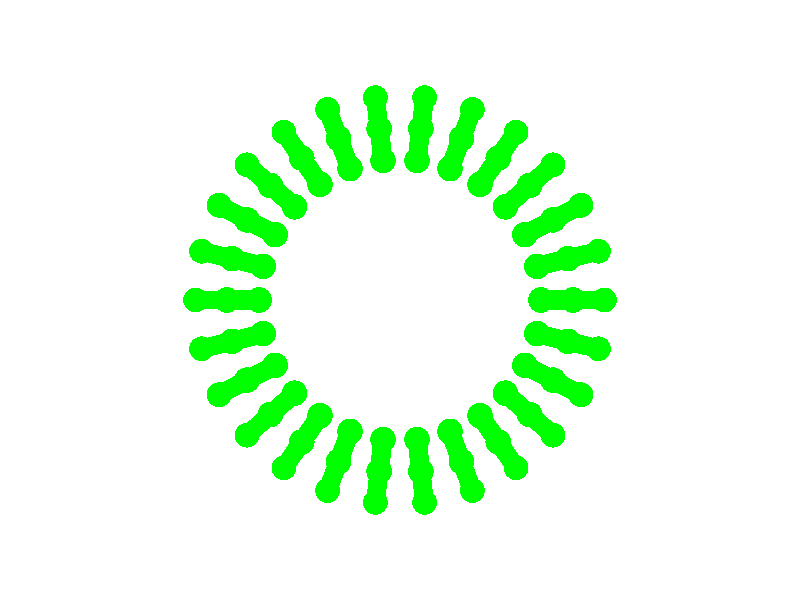 camera { location <0, 0, 100> look_at 0 angle 35 }
light_source { <100, -200, -150>, 1 }
light_source { <-100, -200, 150>, 1 }
background { rgb<1,1,1> }
#declare FliGN =
sphere{<0,0,0>,1
    pigment { rgb <0,1,0> }
    finish {
       ambient .2
       diffuse .6
       }
       no_shadow
    }
#declare FliGM =
sphere{<0,0,0>,1
    pigment { rgb <0,1,0> }
    finish {
       ambient .2
       diffuse .6
       }
       no_shadow
    }
#declare FliGC =
sphere{<0,0,0>,1
    pigment { rgb <0,1,0> }
    finish {
       ambient .2
       diffuse .6
       }
       no_shadow
    }
difference{merge{
object {FliGN translate <11.0,0.0,1>}
object {FliGM translate <13.5,0.0,1>}
object {FliGC translate <16.5,0.0,-2.5>}
cylinder {<11.0,0.0,1> <13.5,0.0,1> 0.75     pigment { rgb <0,1,0> }
    finish {
       ambient .2
       diffuse .6
       }
       no_shadow
 no_shadow}
cylinder {<13.5,0.0,1> <16.5,0.0,-2.5> 0.75     pigment { rgb <0,1,0> }
    finish {
       ambient .2
       diffuse .6
       }
       no_shadow
 no_shadow}
} box { <-1000,-1000,-1000> <-1001,-1001,-1001>     pigment { rgb <0,1,0> }
    finish {
       ambient .2
       diffuse .6
       }
       no_shadow
}
}

difference{merge{
object {FliGN translate <10.6803599917,2.63247230716,1>}
object {FliGM translate <13.1077145353,3.23076146788,1>}
object {FliGC translate <16.0205399875,3.94870846074,-2.5>}
cylinder {<10.6803599917,2.63247230716,1> <13.1077145353,3.23076146788,1> 0.75     pigment { rgb <0,1,0> }
    finish {
       ambient .2
       diffuse .6
       }
       no_shadow
 no_shadow}
cylinder {<13.1077145353,3.23076146788,1> <16.0205399875,3.94870846074,-2.5> 0.75     pigment { rgb <0,1,0> }
    finish {
       ambient .2
       diffuse .6
       }
       no_shadow
 no_shadow}
} box { <-1000,-1000,-1000> <-1001,-1001,-1001>     pigment { rgb <0,1,0> }
    finish {
       ambient .2
       diffuse .6
       }
       no_shadow
}
}

difference{merge{
object {FliGN translate <9.74001628219,5.11195489248,1>}
object {FliGM translate <11.9536563463,6.27376282259,1>}
object {FliGC translate <14.6100244233,7.66793233872,-2.5>}
cylinder {<9.74001628219,5.11195489248,1> <11.9536563463,6.27376282259,1> 0.75     pigment { rgb <0,1,0> }
    finish {
       ambient .2
       diffuse .6
       }
       no_shadow
 no_shadow}
cylinder {<11.9536563463,6.27376282259,1> <14.6100244233,7.66793233872,-2.5> 0.75     pigment { rgb <0,1,0> }
    finish {
       ambient .2
       diffuse .6
       }
       no_shadow
 no_shadow}
} box { <-1000,-1000,-1000> <-1001,-1001,-1001>     pigment { rgb <0,1,0> }
    finish {
       ambient .2
       diffuse .6
       }
       no_shadow
}
}

difference{merge{
object {FliGN translate <8.23361822988,7.29434924065,1>}
object {FliGM translate <10.1048951003,8.95215588625,1>}
object {FliGC translate <12.3504273448,10.941523861,-2.5>}
cylinder {<8.23361822988,7.29434924065,1> <10.1048951003,8.95215588625,1> 0.75     pigment { rgb <0,1,0> }
    finish {
       ambient .2
       diffuse .6
       }
       no_shadow
 no_shadow}
cylinder {<10.1048951003,8.95215588625,1> <12.3504273448,10.941523861,-2.5> 0.75     pigment { rgb <0,1,0> }
    finish {
       ambient .2
       diffuse .6
       }
       no_shadow
 no_shadow}
} box { <-1000,-1000,-1000> <-1001,-1001,-1001>     pigment { rgb <0,1,0> }
    finish {
       ambient .2
       diffuse .6
       }
       no_shadow
}
}

difference{merge{
object {FliGN translate <6.24871221404,9.05282252483,1>}
object {FliGM translate <7.66887408087,11.1102821896,1>}
object {FliGC translate <9.37306832106,13.5792337872,-2.5>}
cylinder {<6.24871221404,9.05282252483,1> <7.66887408087,11.1102821896,1> 0.75     pigment { rgb <0,1,0> }
    finish {
       ambient .2
       diffuse .6
       }
       no_shadow
 no_shadow}
cylinder {<7.66887408087,11.1102821896,1> <9.37306832106,13.5792337872,-2.5> 0.75     pigment { rgb <0,1,0> }
    finish {
       ambient .2
       diffuse .6
       }
       no_shadow
 no_shadow}
} box { <-1000,-1000,-1000> <-1001,-1001,-1001>     pigment { rgb <0,1,0> }
    finish {
       ambient .2
       diffuse .6
       }
       no_shadow
}
}

difference{merge{
object {FliGN translate <3.90065375747,10.2851786695,1>}
object {FliGM translate <4.78716597507,12.6227192763,1>}
object {FliGC translate <5.8509806362,15.4277680043,-2.5>}
cylinder {<3.90065375747,10.2851786695,1> <4.78716597507,12.6227192763,1> 0.75     pigment { rgb <0,1,0> }
    finish {
       ambient .2
       diffuse .6
       }
       no_shadow
 no_shadow}
cylinder {<4.78716597507,12.6227192763,1> <5.8509806362,15.4277680043,-2.5> 0.75     pigment { rgb <0,1,0> }
    finish {
       ambient .2
       diffuse .6
       }
       no_shadow
 no_shadow}
} box { <-1000,-1000,-1000> <-1001,-1001,-1001>     pigment { rgb <0,1,0> }
    finish {
       ambient .2
       diffuse .6
       }
       no_shadow
}
}

difference{merge{
object {FliGN translate <1.32590348281,10.9197976151,1>}
object {FliGM translate <1.62724518345,13.4015698003,1>}
object {FliGC translate <1.98885522421,16.3796964226,-2.5>}
cylinder {<1.32590348281,10.9197976151,1> <1.62724518345,13.4015698003,1> 0.75     pigment { rgb <0,1,0> }
    finish {
       ambient .2
       diffuse .6
       }
       no_shadow
 no_shadow}
cylinder {<1.62724518345,13.4015698003,1> <1.98885522421,16.3796964226,-2.5> 0.75     pigment { rgb <0,1,0> }
    finish {
       ambient .2
       diffuse .6
       }
       no_shadow
 no_shadow}
} box { <-1000,-1000,-1000> <-1001,-1001,-1001>     pigment { rgb <0,1,0> }
    finish {
       ambient .2
       diffuse .6
       }
       no_shadow
}
}

difference{merge{
object {FliGN translate <-1.32590348281,10.9197976151,1>}
object {FliGM translate <-1.62724518345,13.4015698003,1>}
object {FliGC translate <-1.98885522421,16.3796964226,-2.5>}
cylinder {<-1.32590348281,10.9197976151,1> <-1.62724518345,13.4015698003,1> 0.75     pigment { rgb <0,1,0> }
    finish {
       ambient .2
       diffuse .6
       }
       no_shadow
 no_shadow}
cylinder {<-1.62724518345,13.4015698003,1> <-1.98885522421,16.3796964226,-2.5> 0.75     pigment { rgb <0,1,0> }
    finish {
       ambient .2
       diffuse .6
       }
       no_shadow
 no_shadow}
} box { <-1000,-1000,-1000> <-1001,-1001,-1001>     pigment { rgb <0,1,0> }
    finish {
       ambient .2
       diffuse .6
       }
       no_shadow
}
}

difference{merge{
object {FliGN translate <-3.90065375747,10.2851786695,1>}
object {FliGM translate <-4.78716597507,12.6227192763,1>}
object {FliGC translate <-5.8509806362,15.4277680043,-2.5>}
cylinder {<-3.90065375747,10.2851786695,1> <-4.78716597507,12.6227192763,1> 0.75     pigment { rgb <0,1,0> }
    finish {
       ambient .2
       diffuse .6
       }
       no_shadow
 no_shadow}
cylinder {<-4.78716597507,12.6227192763,1> <-5.8509806362,15.4277680043,-2.5> 0.75     pigment { rgb <0,1,0> }
    finish {
       ambient .2
       diffuse .6
       }
       no_shadow
 no_shadow}
} box { <-1000,-1000,-1000> <-1001,-1001,-1001>     pigment { rgb <0,1,0> }
    finish {
       ambient .2
       diffuse .6
       }
       no_shadow
}
}

difference{merge{
object {FliGN translate <-6.24871221404,9.05282252483,1>}
object {FliGM translate <-7.66887408087,11.1102821896,1>}
object {FliGC translate <-9.37306832106,13.5792337872,-2.5>}
cylinder {<-6.24871221404,9.05282252483,1> <-7.66887408087,11.1102821896,1> 0.75     pigment { rgb <0,1,0> }
    finish {
       ambient .2
       diffuse .6
       }
       no_shadow
 no_shadow}
cylinder {<-7.66887408087,11.1102821896,1> <-9.37306832106,13.5792337872,-2.5> 0.75     pigment { rgb <0,1,0> }
    finish {
       ambient .2
       diffuse .6
       }
       no_shadow
 no_shadow}
} box { <-1000,-1000,-1000> <-1001,-1001,-1001>     pigment { rgb <0,1,0> }
    finish {
       ambient .2
       diffuse .6
       }
       no_shadow
}
}

difference{merge{
object {FliGN translate <-8.23361822988,7.29434924065,1>}
object {FliGM translate <-10.1048951003,8.95215588625,1>}
object {FliGC translate <-12.3504273448,10.941523861,-2.5>}
cylinder {<-8.23361822988,7.29434924065,1> <-10.1048951003,8.95215588625,1> 0.75     pigment { rgb <0,1,0> }
    finish {
       ambient .2
       diffuse .6
       }
       no_shadow
 no_shadow}
cylinder {<-10.1048951003,8.95215588625,1> <-12.3504273448,10.941523861,-2.5> 0.75     pigment { rgb <0,1,0> }
    finish {
       ambient .2
       diffuse .6
       }
       no_shadow
 no_shadow}
} box { <-1000,-1000,-1000> <-1001,-1001,-1001>     pigment { rgb <0,1,0> }
    finish {
       ambient .2
       diffuse .6
       }
       no_shadow
}
}

difference{merge{
object {FliGN translate <-9.74001628219,5.11195489248,1>}
object {FliGM translate <-11.9536563463,6.27376282259,1>}
object {FliGC translate <-14.6100244233,7.66793233872,-2.5>}
cylinder {<-9.74001628219,5.11195489248,1> <-11.9536563463,6.27376282259,1> 0.75     pigment { rgb <0,1,0> }
    finish {
       ambient .2
       diffuse .6
       }
       no_shadow
 no_shadow}
cylinder {<-11.9536563463,6.27376282259,1> <-14.6100244233,7.66793233872,-2.5> 0.75     pigment { rgb <0,1,0> }
    finish {
       ambient .2
       diffuse .6
       }
       no_shadow
 no_shadow}
} box { <-1000,-1000,-1000> <-1001,-1001,-1001>     pigment { rgb <0,1,0> }
    finish {
       ambient .2
       diffuse .6
       }
       no_shadow
}
}

difference{merge{
object {FliGN translate <-10.6803599917,2.63247230716,1>}
object {FliGM translate <-13.1077145353,3.23076146788,1>}
object {FliGC translate <-16.0205399875,3.94870846074,-2.5>}
cylinder {<-10.6803599917,2.63247230716,1> <-13.1077145353,3.23076146788,1> 0.75     pigment { rgb <0,1,0> }
    finish {
       ambient .2
       diffuse .6
       }
       no_shadow
 no_shadow}
cylinder {<-13.1077145353,3.23076146788,1> <-16.0205399875,3.94870846074,-2.5> 0.75     pigment { rgb <0,1,0> }
    finish {
       ambient .2
       diffuse .6
       }
       no_shadow
 no_shadow}
} box { <-1000,-1000,-1000> <-1001,-1001,-1001>     pigment { rgb <0,1,0> }
    finish {
       ambient .2
       diffuse .6
       }
       no_shadow
}
}

difference{merge{
object {FliGN translate <-11.0,1.34711147906e-15,1>}
object {FliGM translate <-13.5,1.65327317885e-15,1>}
object {FliGC translate <-16.5,2.02066721859e-15,-2.5>}
cylinder {<-11.0,1.34711147906e-15,1> <-13.5,1.65327317885e-15,1> 0.75     pigment { rgb <0,1,0> }
    finish {
       ambient .2
       diffuse .6
       }
       no_shadow
 no_shadow}
cylinder {<-13.5,1.65327317885e-15,1> <-16.5,2.02066721859e-15,-2.5> 0.75     pigment { rgb <0,1,0> }
    finish {
       ambient .2
       diffuse .6
       }
       no_shadow
 no_shadow}
} box { <-1000,-1000,-1000> <-1001,-1001,-1001>     pigment { rgb <0,1,0> }
    finish {
       ambient .2
       diffuse .6
       }
       no_shadow
}
}

difference{merge{
object {FliGN translate <-10.6803599917,-2.63247230716,1>}
object {FliGM translate <-13.1077145353,-3.23076146788,1>}
object {FliGC translate <-16.0205399875,-3.94870846074,-2.5>}
cylinder {<-10.6803599917,-2.63247230716,1> <-13.1077145353,-3.23076146788,1> 0.75     pigment { rgb <0,1,0> }
    finish {
       ambient .2
       diffuse .6
       }
       no_shadow
 no_shadow}
cylinder {<-13.1077145353,-3.23076146788,1> <-16.0205399875,-3.94870846074,-2.5> 0.75     pigment { rgb <0,1,0> }
    finish {
       ambient .2
       diffuse .6
       }
       no_shadow
 no_shadow}
} box { <-1000,-1000,-1000> <-1001,-1001,-1001>     pigment { rgb <0,1,0> }
    finish {
       ambient .2
       diffuse .6
       }
       no_shadow
}
}

difference{merge{
object {FliGN translate <-9.74001628219,-5.11195489248,1>}
object {FliGM translate <-11.9536563463,-6.27376282259,1>}
object {FliGC translate <-14.6100244233,-7.66793233872,-2.5>}
cylinder {<-9.74001628219,-5.11195489248,1> <-11.9536563463,-6.27376282259,1> 0.75     pigment { rgb <0,1,0> }
    finish {
       ambient .2
       diffuse .6
       }
       no_shadow
 no_shadow}
cylinder {<-11.9536563463,-6.27376282259,1> <-14.6100244233,-7.66793233872,-2.5> 0.75     pigment { rgb <0,1,0> }
    finish {
       ambient .2
       diffuse .6
       }
       no_shadow
 no_shadow}
} box { <-1000,-1000,-1000> <-1001,-1001,-1001>     pigment { rgb <0,1,0> }
    finish {
       ambient .2
       diffuse .6
       }
       no_shadow
}
}

difference{merge{
object {FliGN translate <-8.23361822988,-7.29434924065,1>}
object {FliGM translate <-10.1048951003,-8.95215588625,1>}
object {FliGC translate <-12.3504273448,-10.941523861,-2.5>}
cylinder {<-8.23361822988,-7.29434924065,1> <-10.1048951003,-8.95215588625,1> 0.75     pigment { rgb <0,1,0> }
    finish {
       ambient .2
       diffuse .6
       }
       no_shadow
 no_shadow}
cylinder {<-10.1048951003,-8.95215588625,1> <-12.3504273448,-10.941523861,-2.5> 0.75     pigment { rgb <0,1,0> }
    finish {
       ambient .2
       diffuse .6
       }
       no_shadow
 no_shadow}
} box { <-1000,-1000,-1000> <-1001,-1001,-1001>     pigment { rgb <0,1,0> }
    finish {
       ambient .2
       diffuse .6
       }
       no_shadow
}
}

difference{merge{
object {FliGN translate <-6.24871221404,-9.05282252483,1>}
object {FliGM translate <-7.66887408087,-11.1102821896,1>}
object {FliGC translate <-9.37306832106,-13.5792337872,-2.5>}
cylinder {<-6.24871221404,-9.05282252483,1> <-7.66887408087,-11.1102821896,1> 0.75     pigment { rgb <0,1,0> }
    finish {
       ambient .2
       diffuse .6
       }
       no_shadow
 no_shadow}
cylinder {<-7.66887408087,-11.1102821896,1> <-9.37306832106,-13.5792337872,-2.5> 0.75     pigment { rgb <0,1,0> }
    finish {
       ambient .2
       diffuse .6
       }
       no_shadow
 no_shadow}
} box { <-1000,-1000,-1000> <-1001,-1001,-1001>     pigment { rgb <0,1,0> }
    finish {
       ambient .2
       diffuse .6
       }
       no_shadow
}
}

difference{merge{
object {FliGN translate <-3.90065375747,-10.2851786695,1>}
object {FliGM translate <-4.78716597507,-12.6227192763,1>}
object {FliGC translate <-5.8509806362,-15.4277680043,-2.5>}
cylinder {<-3.90065375747,-10.2851786695,1> <-4.78716597507,-12.6227192763,1> 0.75     pigment { rgb <0,1,0> }
    finish {
       ambient .2
       diffuse .6
       }
       no_shadow
 no_shadow}
cylinder {<-4.78716597507,-12.6227192763,1> <-5.8509806362,-15.4277680043,-2.5> 0.75     pigment { rgb <0,1,0> }
    finish {
       ambient .2
       diffuse .6
       }
       no_shadow
 no_shadow}
} box { <-1000,-1000,-1000> <-1001,-1001,-1001>     pigment { rgb <0,1,0> }
    finish {
       ambient .2
       diffuse .6
       }
       no_shadow
}
}

difference{merge{
object {FliGN translate <-1.32590348281,-10.9197976151,1>}
object {FliGM translate <-1.62724518345,-13.4015698003,1>}
object {FliGC translate <-1.98885522421,-16.3796964226,-2.5>}
cylinder {<-1.32590348281,-10.9197976151,1> <-1.62724518345,-13.4015698003,1> 0.75     pigment { rgb <0,1,0> }
    finish {
       ambient .2
       diffuse .6
       }
       no_shadow
 no_shadow}
cylinder {<-1.62724518345,-13.4015698003,1> <-1.98885522421,-16.3796964226,-2.5> 0.75     pigment { rgb <0,1,0> }
    finish {
       ambient .2
       diffuse .6
       }
       no_shadow
 no_shadow}
} box { <-1000,-1000,-1000> <-1001,-1001,-1001>     pigment { rgb <0,1,0> }
    finish {
       ambient .2
       diffuse .6
       }
       no_shadow
}
}

difference{merge{
object {FliGN translate <1.32590348281,-10.9197976151,1>}
object {FliGM translate <1.62724518345,-13.4015698003,1>}
object {FliGC translate <1.98885522421,-16.3796964226,-2.5>}
cylinder {<1.32590348281,-10.9197976151,1> <1.62724518345,-13.4015698003,1> 0.75     pigment { rgb <0,1,0> }
    finish {
       ambient .2
       diffuse .6
       }
       no_shadow
 no_shadow}
cylinder {<1.62724518345,-13.4015698003,1> <1.98885522421,-16.3796964226,-2.5> 0.75     pigment { rgb <0,1,0> }
    finish {
       ambient .2
       diffuse .6
       }
       no_shadow
 no_shadow}
} box { <-1000,-1000,-1000> <-1001,-1001,-1001>     pigment { rgb <0,1,0> }
    finish {
       ambient .2
       diffuse .6
       }
       no_shadow
}
}

difference{merge{
object {FliGN translate <3.90065375747,-10.2851786695,1>}
object {FliGM translate <4.78716597507,-12.6227192763,1>}
object {FliGC translate <5.8509806362,-15.4277680043,-2.5>}
cylinder {<3.90065375747,-10.2851786695,1> <4.78716597507,-12.6227192763,1> 0.75     pigment { rgb <0,1,0> }
    finish {
       ambient .2
       diffuse .6
       }
       no_shadow
 no_shadow}
cylinder {<4.78716597507,-12.6227192763,1> <5.8509806362,-15.4277680043,-2.5> 0.75     pigment { rgb <0,1,0> }
    finish {
       ambient .2
       diffuse .6
       }
       no_shadow
 no_shadow}
} box { <-1000,-1000,-1000> <-1001,-1001,-1001>     pigment { rgb <0,1,0> }
    finish {
       ambient .2
       diffuse .6
       }
       no_shadow
}
}

difference{merge{
object {FliGN translate <6.24871221404,-9.05282252483,1>}
object {FliGM translate <7.66887408087,-11.1102821896,1>}
object {FliGC translate <9.37306832106,-13.5792337872,-2.5>}
cylinder {<6.24871221404,-9.05282252483,1> <7.66887408087,-11.1102821896,1> 0.75     pigment { rgb <0,1,0> }
    finish {
       ambient .2
       diffuse .6
       }
       no_shadow
 no_shadow}
cylinder {<7.66887408087,-11.1102821896,1> <9.37306832106,-13.5792337872,-2.5> 0.75     pigment { rgb <0,1,0> }
    finish {
       ambient .2
       diffuse .6
       }
       no_shadow
 no_shadow}
} box { <-1000,-1000,-1000> <-1001,-1001,-1001>     pigment { rgb <0,1,0> }
    finish {
       ambient .2
       diffuse .6
       }
       no_shadow
}
}

difference{merge{
object {FliGN translate <8.23361822988,-7.29434924065,1>}
object {FliGM translate <10.1048951003,-8.95215588625,1>}
object {FliGC translate <12.3504273448,-10.941523861,-2.5>}
cylinder {<8.23361822988,-7.29434924065,1> <10.1048951003,-8.95215588625,1> 0.75     pigment { rgb <0,1,0> }
    finish {
       ambient .2
       diffuse .6
       }
       no_shadow
 no_shadow}
cylinder {<10.1048951003,-8.95215588625,1> <12.3504273448,-10.941523861,-2.5> 0.75     pigment { rgb <0,1,0> }
    finish {
       ambient .2
       diffuse .6
       }
       no_shadow
 no_shadow}
} box { <-1000,-1000,-1000> <-1001,-1001,-1001>     pigment { rgb <0,1,0> }
    finish {
       ambient .2
       diffuse .6
       }
       no_shadow
}
}

difference{merge{
object {FliGN translate <9.74001628219,-5.11195489248,1>}
object {FliGM translate <11.9536563463,-6.27376282259,1>}
object {FliGC translate <14.6100244233,-7.66793233872,-2.5>}
cylinder {<9.74001628219,-5.11195489248,1> <11.9536563463,-6.27376282259,1> 0.75     pigment { rgb <0,1,0> }
    finish {
       ambient .2
       diffuse .6
       }
       no_shadow
 no_shadow}
cylinder {<11.9536563463,-6.27376282259,1> <14.6100244233,-7.66793233872,-2.5> 0.75     pigment { rgb <0,1,0> }
    finish {
       ambient .2
       diffuse .6
       }
       no_shadow
 no_shadow}
} box { <-1000,-1000,-1000> <-1001,-1001,-1001>     pigment { rgb <0,1,0> }
    finish {
       ambient .2
       diffuse .6
       }
       no_shadow
}
}

difference{merge{
object {FliGN translate <10.6803599917,-2.63247230716,1>}
object {FliGM translate <13.1077145353,-3.23076146788,1>}
object {FliGC translate <16.0205399875,-3.94870846074,-2.5>}
cylinder {<10.6803599917,-2.63247230716,1> <13.1077145353,-3.23076146788,1> 0.75     pigment { rgb <0,1,0> }
    finish {
       ambient .2
       diffuse .6
       }
       no_shadow
 no_shadow}
cylinder {<13.1077145353,-3.23076146788,1> <16.0205399875,-3.94870846074,-2.5> 0.75     pigment { rgb <0,1,0> }
    finish {
       ambient .2
       diffuse .6
       }
       no_shadow
 no_shadow}
} box { <-1000,-1000,-1000> <-1001,-1001,-1001>     pigment { rgb <0,1,0> }
    finish {
       ambient .2
       diffuse .6
       }
       no_shadow
}
}

